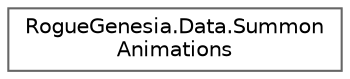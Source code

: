 digraph "Graphical Class Hierarchy"
{
 // LATEX_PDF_SIZE
  bgcolor="transparent";
  edge [fontname=Helvetica,fontsize=10,labelfontname=Helvetica,labelfontsize=10];
  node [fontname=Helvetica,fontsize=10,shape=box,height=0.2,width=0.4];
  rankdir="LR";
  Node0 [label="RogueGenesia.Data.Summon\lAnimations",height=0.2,width=0.4,color="grey40", fillcolor="white", style="filled",URL="$class_rogue_genesia_1_1_data_1_1_summon_animations.html",tooltip=" "];
}
